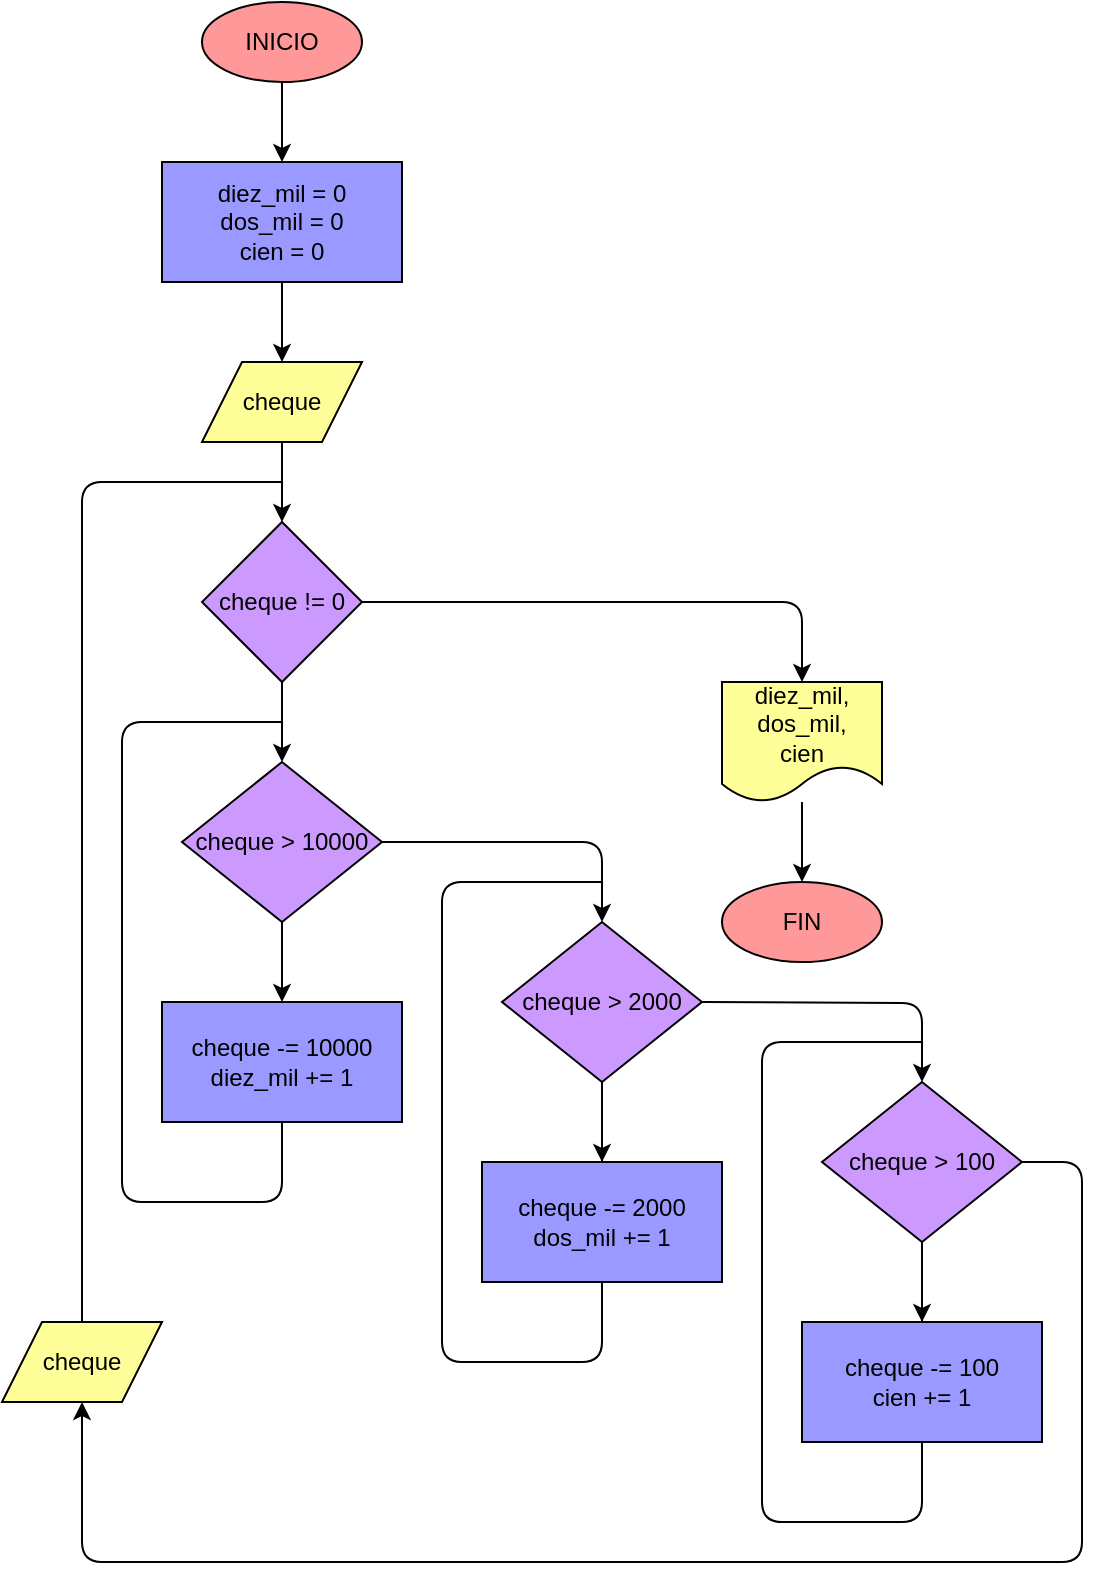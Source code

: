 <mxfile>
    <diagram id="EqfwbqIgK1AI41Y5449g" name="Página-1">
        <mxGraphModel dx="605" dy="430" grid="1" gridSize="10" guides="1" tooltips="1" connect="1" arrows="1" fold="1" page="1" pageScale="1" pageWidth="827" pageHeight="1169" math="0" shadow="0">
            <root>
                <mxCell id="0"/>
                <mxCell id="1" parent="0"/>
                <mxCell id="4" value="" style="edgeStyle=none;html=1;fontColor=#000000;strokeColor=#000000;" edge="1" parent="1" source="2" target="3">
                    <mxGeometry relative="1" as="geometry"/>
                </mxCell>
                <mxCell id="2" value="INICIO" style="ellipse;whiteSpace=wrap;html=1;fillColor=#FF9999;strokeColor=#000000;fontColor=#000000;" vertex="1" parent="1">
                    <mxGeometry x="240" y="240" width="80" height="40" as="geometry"/>
                </mxCell>
                <mxCell id="6" value="" style="edgeStyle=none;html=1;fontColor=#000000;strokeColor=#000000;" edge="1" parent="1" source="3" target="5">
                    <mxGeometry relative="1" as="geometry"/>
                </mxCell>
                <mxCell id="3" value="diez_mil = 0&lt;br&gt;dos_mil = 0&lt;br&gt;cien = 0" style="whiteSpace=wrap;html=1;fillColor=#9999FF;strokeColor=#000000;fontColor=#000000;" vertex="1" parent="1">
                    <mxGeometry x="220" y="320" width="120" height="60" as="geometry"/>
                </mxCell>
                <mxCell id="8" value="" style="edgeStyle=none;html=1;fontColor=#000000;strokeColor=#000000;" edge="1" parent="1" source="5" target="7">
                    <mxGeometry relative="1" as="geometry"/>
                </mxCell>
                <mxCell id="5" value="cheque" style="shape=parallelogram;perimeter=parallelogramPerimeter;whiteSpace=wrap;html=1;fixedSize=1;fillColor=#FFFF99;strokeColor=#000000;fontColor=#000000;" vertex="1" parent="1">
                    <mxGeometry x="240" y="420" width="80" height="40" as="geometry"/>
                </mxCell>
                <mxCell id="10" value="" style="edgeStyle=none;html=1;fontColor=#000000;strokeColor=#000000;" edge="1" parent="1" source="7" target="9">
                    <mxGeometry relative="1" as="geometry"/>
                </mxCell>
                <mxCell id="31" value="" style="edgeStyle=orthogonalEdgeStyle;html=1;fontColor=#000000;endArrow=classic;endFill=1;strokeColor=#000000;entryX=0.5;entryY=0;entryDx=0;entryDy=0;" edge="1" parent="1" source="7" target="30">
                    <mxGeometry relative="1" as="geometry"/>
                </mxCell>
                <mxCell id="7" value="cheque != 0" style="rhombus;whiteSpace=wrap;html=1;fillColor=#CC99FF;strokeColor=#000000;fontColor=#000000;" vertex="1" parent="1">
                    <mxGeometry x="240" y="500" width="80" height="80" as="geometry"/>
                </mxCell>
                <mxCell id="12" value="" style="edgeStyle=none;html=1;fontColor=#000000;strokeColor=#000000;" edge="1" parent="1" source="9" target="11">
                    <mxGeometry relative="1" as="geometry"/>
                </mxCell>
                <mxCell id="9" value="cheque &amp;gt; 10000" style="rhombus;whiteSpace=wrap;html=1;fillColor=#CC99FF;strokeColor=#000000;fontColor=#000000;" vertex="1" parent="1">
                    <mxGeometry x="230" y="620" width="100" height="80" as="geometry"/>
                </mxCell>
                <mxCell id="13" style="edgeStyle=none;html=1;exitX=0.5;exitY=1;exitDx=0;exitDy=0;fontColor=#000000;strokeColor=#000000;endArrow=none;endFill=0;" edge="1" parent="1" source="11">
                    <mxGeometry relative="1" as="geometry">
                        <mxPoint x="280" y="600" as="targetPoint"/>
                        <Array as="points">
                            <mxPoint x="280" y="840"/>
                            <mxPoint x="200" y="840"/>
                            <mxPoint x="200" y="600"/>
                        </Array>
                    </mxGeometry>
                </mxCell>
                <mxCell id="11" value="cheque -= 10000&lt;br&gt;diez_mil += 1" style="whiteSpace=wrap;html=1;fillColor=#9999FF;strokeColor=#000000;fontColor=#000000;" vertex="1" parent="1">
                    <mxGeometry x="220" y="740" width="120" height="60" as="geometry"/>
                </mxCell>
                <mxCell id="15" value="" style="edgeStyle=orthogonalEdgeStyle;html=1;fontColor=#000000;strokeColor=#000000;exitX=1;exitY=0.5;exitDx=0;exitDy=0;entryX=0.5;entryY=0;entryDx=0;entryDy=0;" edge="1" parent="1" target="16" source="9">
                    <mxGeometry relative="1" as="geometry">
                        <mxPoint x="420" y="640" as="sourcePoint"/>
                    </mxGeometry>
                </mxCell>
                <mxCell id="19" value="" style="edgeStyle=orthogonalEdgeStyle;html=1;fontColor=#000000;endArrow=none;endFill=0;strokeColor=#000000;" edge="1" parent="1" source="16" target="18">
                    <mxGeometry relative="1" as="geometry"/>
                </mxCell>
                <mxCell id="16" value="cheque &amp;gt; 2000" style="rhombus;whiteSpace=wrap;html=1;fillColor=#CC99FF;strokeColor=#000000;fontColor=#000000;" vertex="1" parent="1">
                    <mxGeometry x="390" y="700" width="100" height="80" as="geometry"/>
                </mxCell>
                <mxCell id="17" value="" style="edgeStyle=none;html=1;fontColor=#000000;strokeColor=#000000;" edge="1" parent="1" target="18">
                    <mxGeometry relative="1" as="geometry">
                        <mxPoint x="440" y="780" as="sourcePoint"/>
                    </mxGeometry>
                </mxCell>
                <mxCell id="18" value="cheque -= 2000&lt;br&gt;dos_mil += 1" style="whiteSpace=wrap;html=1;fillColor=#9999FF;strokeColor=#000000;fontColor=#000000;" vertex="1" parent="1">
                    <mxGeometry x="380" y="820" width="120" height="60" as="geometry"/>
                </mxCell>
                <mxCell id="20" style="edgeStyle=none;html=1;exitX=0.5;exitY=1;exitDx=0;exitDy=0;fontColor=#000000;strokeColor=#000000;endArrow=none;endFill=0;" edge="1" parent="1">
                    <mxGeometry relative="1" as="geometry">
                        <mxPoint x="440" y="680" as="targetPoint"/>
                        <mxPoint x="440" y="880" as="sourcePoint"/>
                        <Array as="points">
                            <mxPoint x="440" y="920"/>
                            <mxPoint x="360" y="920"/>
                            <mxPoint x="360" y="680"/>
                        </Array>
                    </mxGeometry>
                </mxCell>
                <mxCell id="21" value="" style="edgeStyle=orthogonalEdgeStyle;html=1;fontColor=#000000;strokeColor=#000000;exitX=1;exitY=0.5;exitDx=0;exitDy=0;entryX=0.5;entryY=0;entryDx=0;entryDy=0;" edge="1" parent="1" target="23">
                    <mxGeometry relative="1" as="geometry">
                        <mxPoint x="490" y="740" as="sourcePoint"/>
                    </mxGeometry>
                </mxCell>
                <mxCell id="22" value="" style="edgeStyle=orthogonalEdgeStyle;html=1;fontColor=#000000;endArrow=none;endFill=0;strokeColor=#000000;" edge="1" parent="1" source="23" target="25">
                    <mxGeometry relative="1" as="geometry"/>
                </mxCell>
                <mxCell id="23" value="cheque &amp;gt; 100" style="rhombus;whiteSpace=wrap;html=1;fillColor=#CC99FF;strokeColor=#000000;fontColor=#000000;" vertex="1" parent="1">
                    <mxGeometry x="550" y="780" width="100" height="80" as="geometry"/>
                </mxCell>
                <mxCell id="24" value="" style="edgeStyle=none;html=1;fontColor=#000000;strokeColor=#000000;" edge="1" parent="1" target="25">
                    <mxGeometry relative="1" as="geometry">
                        <mxPoint x="600" y="860" as="sourcePoint"/>
                    </mxGeometry>
                </mxCell>
                <mxCell id="25" value="cheque -= 100&lt;br&gt;cien += 1" style="whiteSpace=wrap;html=1;fillColor=#9999FF;strokeColor=#000000;fontColor=#000000;" vertex="1" parent="1">
                    <mxGeometry x="540" y="900" width="120" height="60" as="geometry"/>
                </mxCell>
                <mxCell id="26" style="edgeStyle=none;html=1;exitX=0.5;exitY=1;exitDx=0;exitDy=0;fontColor=#000000;strokeColor=#000000;endArrow=none;endFill=0;" edge="1" parent="1">
                    <mxGeometry relative="1" as="geometry">
                        <mxPoint x="600" y="760" as="targetPoint"/>
                        <mxPoint x="600" y="960" as="sourcePoint"/>
                        <Array as="points">
                            <mxPoint x="600" y="1000"/>
                            <mxPoint x="520" y="1000"/>
                            <mxPoint x="520" y="760"/>
                        </Array>
                    </mxGeometry>
                </mxCell>
                <mxCell id="27" style="edgeStyle=none;html=1;exitX=1;exitY=0.5;exitDx=0;exitDy=0;fontColor=#000000;strokeColor=#000000;endArrow=classic;endFill=1;entryX=0.5;entryY=1;entryDx=0;entryDy=0;" edge="1" parent="1" source="23" target="28">
                    <mxGeometry relative="1" as="geometry">
                        <mxPoint x="190" y="1030" as="targetPoint"/>
                        <mxPoint x="340" y="1080" as="sourcePoint"/>
                        <Array as="points">
                            <mxPoint x="680" y="820"/>
                            <mxPoint x="680" y="1020"/>
                            <mxPoint x="180" y="1020"/>
                        </Array>
                    </mxGeometry>
                </mxCell>
                <mxCell id="29" style="edgeStyle=orthogonalEdgeStyle;html=1;exitX=0.5;exitY=0;exitDx=0;exitDy=0;fontColor=#000000;endArrow=none;endFill=0;strokeColor=#000000;" edge="1" parent="1" source="28">
                    <mxGeometry relative="1" as="geometry">
                        <mxPoint x="280" y="480" as="targetPoint"/>
                        <Array as="points">
                            <mxPoint x="180" y="480"/>
                        </Array>
                    </mxGeometry>
                </mxCell>
                <mxCell id="28" value="cheque" style="shape=parallelogram;perimeter=parallelogramPerimeter;whiteSpace=wrap;html=1;fixedSize=1;fillColor=#FFFF99;strokeColor=#000000;fontColor=#000000;" vertex="1" parent="1">
                    <mxGeometry x="140" y="900" width="80" height="40" as="geometry"/>
                </mxCell>
                <mxCell id="33" value="" style="edgeStyle=orthogonalEdgeStyle;html=1;fontColor=#000000;endArrow=classic;endFill=1;strokeColor=#000000;" edge="1" parent="1" source="30" target="32">
                    <mxGeometry relative="1" as="geometry"/>
                </mxCell>
                <mxCell id="30" value="diez_mil,&lt;br&gt;dos_mil,&lt;br&gt;cien" style="shape=document;whiteSpace=wrap;html=1;boundedLbl=1;fillColor=#FFFF99;strokeColor=#000000;fontColor=#000000;" vertex="1" parent="1">
                    <mxGeometry x="500" y="580" width="80" height="60" as="geometry"/>
                </mxCell>
                <mxCell id="32" value="FIN" style="ellipse;whiteSpace=wrap;html=1;fillColor=#FF9999;strokeColor=#000000;fontColor=#000000;" vertex="1" parent="1">
                    <mxGeometry x="500" y="680" width="80" height="40" as="geometry"/>
                </mxCell>
            </root>
        </mxGraphModel>
    </diagram>
</mxfile>